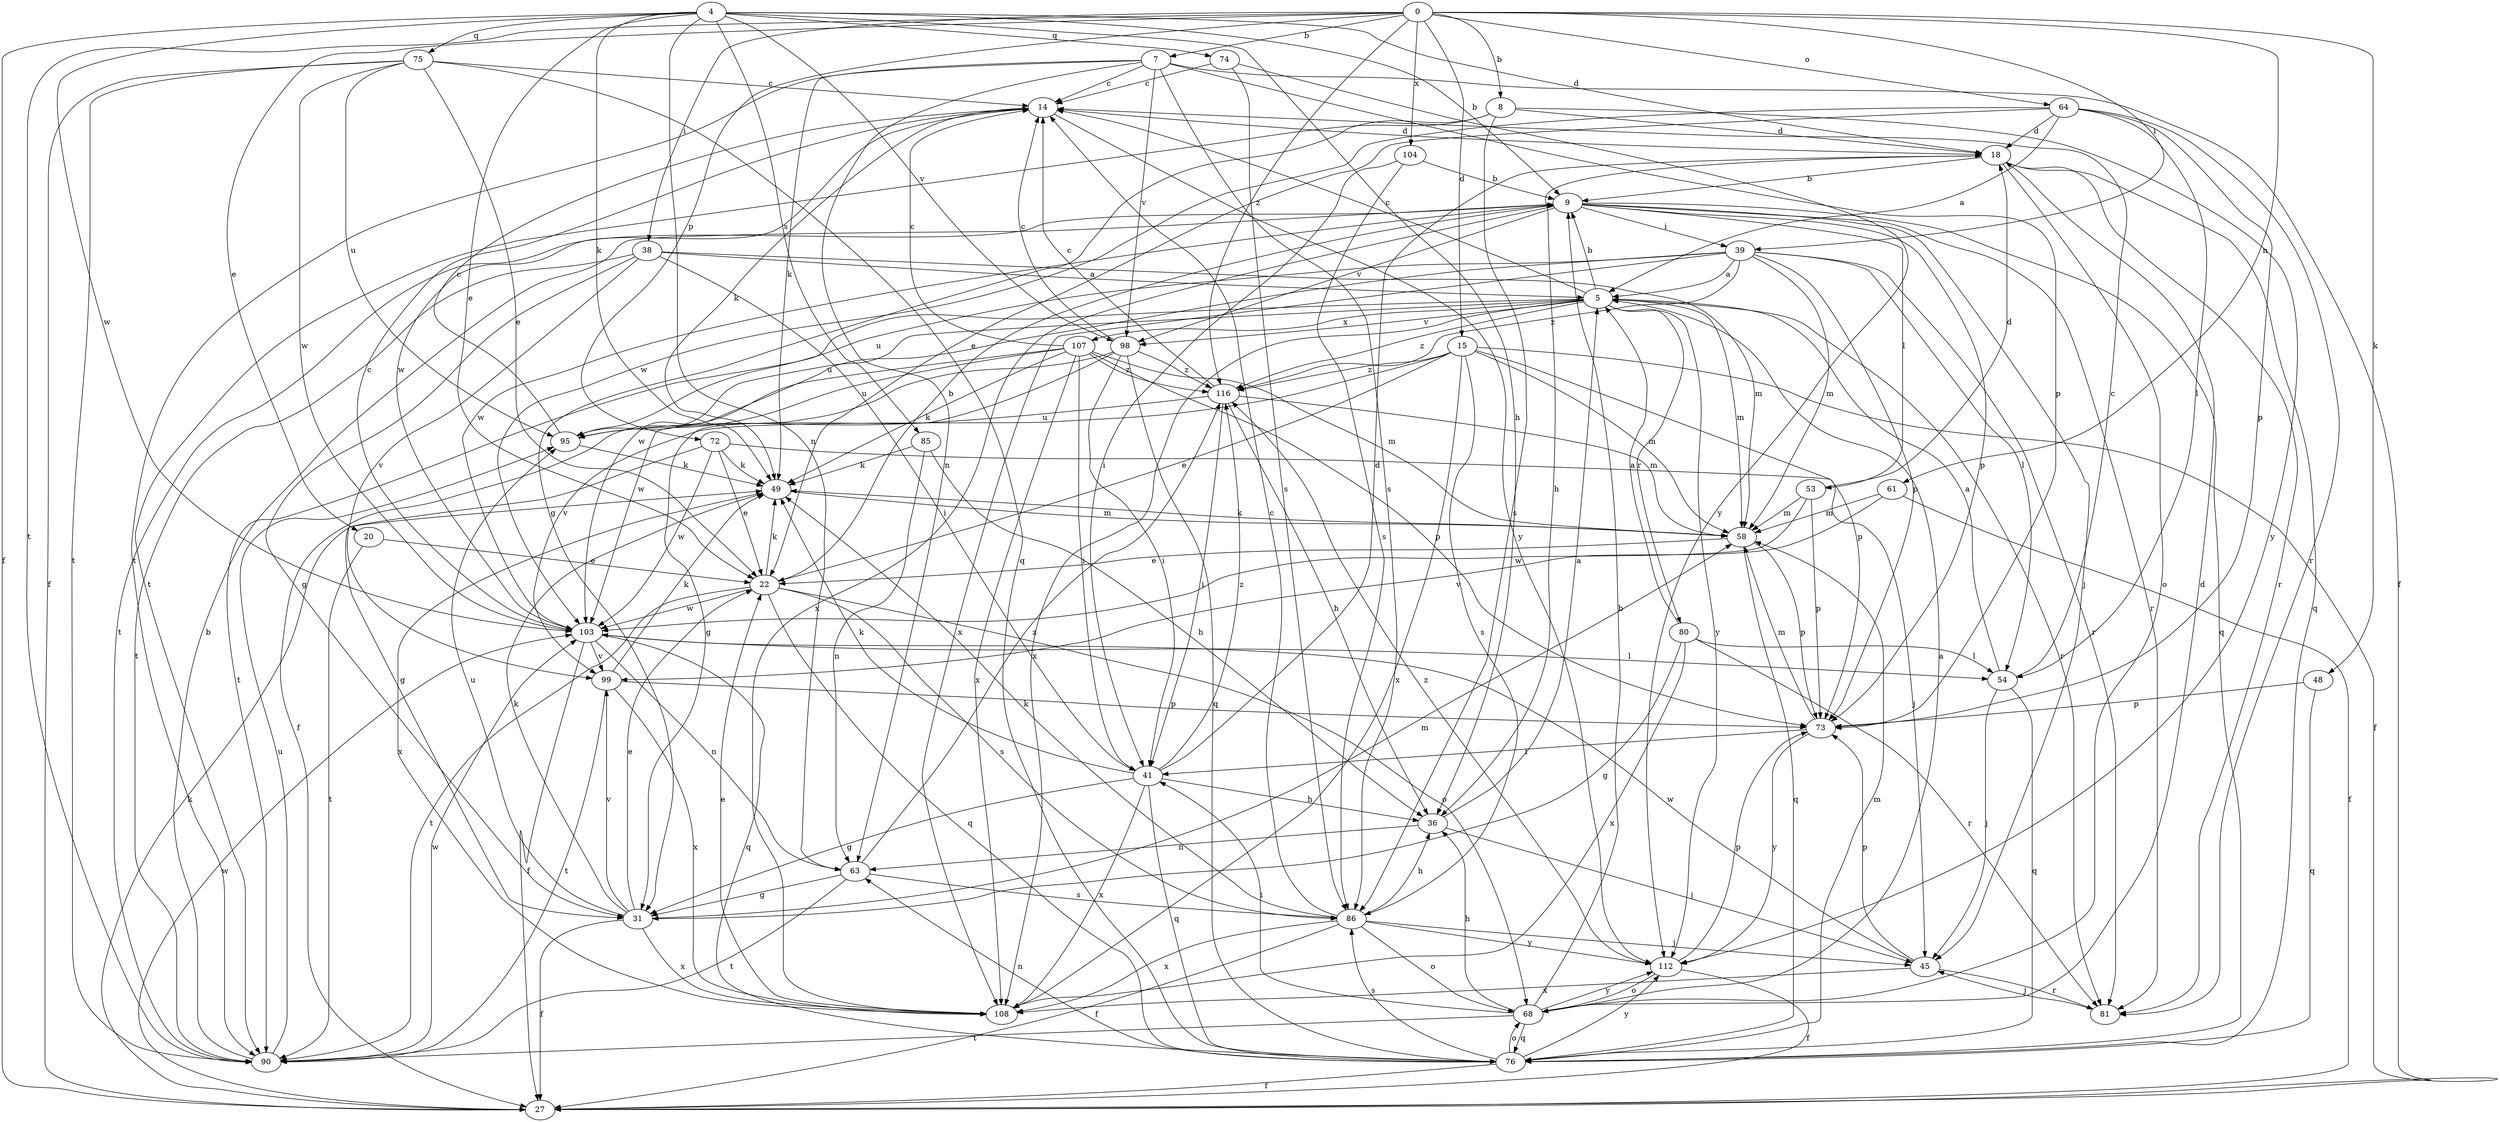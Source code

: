 strict digraph  {
0;
4;
5;
7;
8;
9;
14;
15;
18;
20;
22;
27;
31;
36;
38;
39;
41;
45;
48;
49;
53;
54;
58;
61;
63;
64;
68;
72;
73;
74;
75;
76;
80;
81;
85;
86;
90;
95;
98;
99;
103;
104;
107;
108;
112;
116;
0 -> 7  [label=b];
0 -> 8  [label=b];
0 -> 15  [label=d];
0 -> 20  [label=e];
0 -> 38  [label=i];
0 -> 39  [label=i];
0 -> 48  [label=k];
0 -> 61  [label=n];
0 -> 64  [label=o];
0 -> 72  [label=p];
0 -> 90  [label=t];
0 -> 104  [label=x];
0 -> 116  [label=z];
4 -> 9  [label=b];
4 -> 18  [label=d];
4 -> 22  [label=e];
4 -> 27  [label=f];
4 -> 36  [label=h];
4 -> 49  [label=k];
4 -> 63  [label=n];
4 -> 74  [label=q];
4 -> 75  [label=q];
4 -> 85  [label=s];
4 -> 98  [label=v];
4 -> 103  [label=w];
5 -> 9  [label=b];
5 -> 14  [label=c];
5 -> 58  [label=m];
5 -> 80  [label=r];
5 -> 81  [label=r];
5 -> 90  [label=t];
5 -> 95  [label=u];
5 -> 98  [label=v];
5 -> 107  [label=x];
5 -> 108  [label=x];
5 -> 112  [label=y];
5 -> 116  [label=z];
7 -> 14  [label=c];
7 -> 27  [label=f];
7 -> 49  [label=k];
7 -> 63  [label=n];
7 -> 73  [label=p];
7 -> 86  [label=s];
7 -> 90  [label=t];
7 -> 98  [label=v];
8 -> 18  [label=d];
8 -> 31  [label=g];
8 -> 86  [label=s];
8 -> 90  [label=t];
8 -> 112  [label=y];
9 -> 39  [label=i];
9 -> 45  [label=j];
9 -> 53  [label=l];
9 -> 73  [label=p];
9 -> 76  [label=q];
9 -> 81  [label=r];
9 -> 90  [label=t];
9 -> 98  [label=v];
9 -> 103  [label=w];
9 -> 108  [label=x];
14 -> 18  [label=d];
14 -> 49  [label=k];
14 -> 103  [label=w];
14 -> 112  [label=y];
15 -> 22  [label=e];
15 -> 27  [label=f];
15 -> 58  [label=m];
15 -> 73  [label=p];
15 -> 86  [label=s];
15 -> 99  [label=v];
15 -> 108  [label=x];
15 -> 116  [label=z];
18 -> 9  [label=b];
18 -> 36  [label=h];
18 -> 68  [label=o];
18 -> 76  [label=q];
18 -> 81  [label=r];
20 -> 22  [label=e];
20 -> 90  [label=t];
22 -> 9  [label=b];
22 -> 49  [label=k];
22 -> 68  [label=o];
22 -> 76  [label=q];
22 -> 86  [label=s];
22 -> 90  [label=t];
22 -> 103  [label=w];
27 -> 49  [label=k];
27 -> 103  [label=w];
31 -> 22  [label=e];
31 -> 27  [label=f];
31 -> 49  [label=k];
31 -> 58  [label=m];
31 -> 95  [label=u];
31 -> 99  [label=v];
31 -> 108  [label=x];
36 -> 5  [label=a];
36 -> 45  [label=j];
36 -> 63  [label=n];
38 -> 5  [label=a];
38 -> 31  [label=g];
38 -> 41  [label=i];
38 -> 58  [label=m];
38 -> 90  [label=t];
38 -> 99  [label=v];
39 -> 5  [label=a];
39 -> 54  [label=l];
39 -> 58  [label=m];
39 -> 73  [label=p];
39 -> 81  [label=r];
39 -> 95  [label=u];
39 -> 103  [label=w];
39 -> 108  [label=x];
39 -> 116  [label=z];
41 -> 18  [label=d];
41 -> 31  [label=g];
41 -> 36  [label=h];
41 -> 49  [label=k];
41 -> 76  [label=q];
41 -> 108  [label=x];
41 -> 116  [label=z];
45 -> 73  [label=p];
45 -> 81  [label=r];
45 -> 103  [label=w];
45 -> 108  [label=x];
48 -> 73  [label=p];
48 -> 76  [label=q];
49 -> 58  [label=m];
49 -> 108  [label=x];
53 -> 18  [label=d];
53 -> 58  [label=m];
53 -> 73  [label=p];
53 -> 103  [label=w];
54 -> 5  [label=a];
54 -> 14  [label=c];
54 -> 45  [label=j];
54 -> 76  [label=q];
58 -> 22  [label=e];
58 -> 49  [label=k];
58 -> 73  [label=p];
58 -> 76  [label=q];
61 -> 27  [label=f];
61 -> 58  [label=m];
61 -> 99  [label=v];
63 -> 31  [label=g];
63 -> 86  [label=s];
63 -> 90  [label=t];
63 -> 116  [label=z];
64 -> 5  [label=a];
64 -> 18  [label=d];
64 -> 22  [label=e];
64 -> 54  [label=l];
64 -> 73  [label=p];
64 -> 81  [label=r];
64 -> 103  [label=w];
68 -> 5  [label=a];
68 -> 9  [label=b];
68 -> 18  [label=d];
68 -> 36  [label=h];
68 -> 41  [label=i];
68 -> 76  [label=q];
68 -> 90  [label=t];
68 -> 112  [label=y];
72 -> 22  [label=e];
72 -> 31  [label=g];
72 -> 45  [label=j];
72 -> 49  [label=k];
72 -> 103  [label=w];
73 -> 41  [label=i];
73 -> 58  [label=m];
73 -> 112  [label=y];
74 -> 14  [label=c];
74 -> 86  [label=s];
74 -> 112  [label=y];
75 -> 14  [label=c];
75 -> 22  [label=e];
75 -> 27  [label=f];
75 -> 76  [label=q];
75 -> 90  [label=t];
75 -> 95  [label=u];
75 -> 103  [label=w];
76 -> 27  [label=f];
76 -> 58  [label=m];
76 -> 63  [label=n];
76 -> 68  [label=o];
76 -> 86  [label=s];
76 -> 112  [label=y];
80 -> 5  [label=a];
80 -> 31  [label=g];
80 -> 54  [label=l];
80 -> 81  [label=r];
80 -> 108  [label=x];
81 -> 45  [label=j];
85 -> 36  [label=h];
85 -> 49  [label=k];
85 -> 63  [label=n];
86 -> 14  [label=c];
86 -> 27  [label=f];
86 -> 36  [label=h];
86 -> 45  [label=j];
86 -> 49  [label=k];
86 -> 68  [label=o];
86 -> 108  [label=x];
86 -> 112  [label=y];
90 -> 9  [label=b];
90 -> 95  [label=u];
90 -> 103  [label=w];
95 -> 14  [label=c];
95 -> 49  [label=k];
98 -> 14  [label=c];
98 -> 31  [label=g];
98 -> 41  [label=i];
98 -> 76  [label=q];
98 -> 103  [label=w];
98 -> 116  [label=z];
99 -> 49  [label=k];
99 -> 73  [label=p];
99 -> 90  [label=t];
99 -> 108  [label=x];
103 -> 14  [label=c];
103 -> 27  [label=f];
103 -> 54  [label=l];
103 -> 63  [label=n];
103 -> 76  [label=q];
103 -> 99  [label=v];
104 -> 9  [label=b];
104 -> 41  [label=i];
104 -> 86  [label=s];
107 -> 14  [label=c];
107 -> 27  [label=f];
107 -> 41  [label=i];
107 -> 49  [label=k];
107 -> 58  [label=m];
107 -> 73  [label=p];
107 -> 95  [label=u];
107 -> 108  [label=x];
107 -> 116  [label=z];
108 -> 22  [label=e];
112 -> 27  [label=f];
112 -> 68  [label=o];
112 -> 73  [label=p];
112 -> 116  [label=z];
116 -> 14  [label=c];
116 -> 36  [label=h];
116 -> 41  [label=i];
116 -> 58  [label=m];
116 -> 95  [label=u];
}
